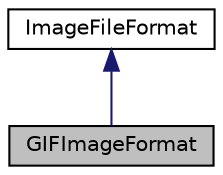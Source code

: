 digraph "GIFImageFormat"
{
  bgcolor="transparent";
  edge [fontname="Helvetica",fontsize="10",labelfontname="Helvetica",labelfontsize="10"];
  node [fontname="Helvetica",fontsize="10",shape=record];
  Node0 [label="GIFImageFormat",height=0.2,width=0.4,color="black", fillcolor="grey75", style="filled", fontcolor="black"];
  Node1 -> Node0 [dir="back",color="midnightblue",fontsize="10",style="solid",fontname="Helvetica"];
  Node1 [label="ImageFileFormat",height=0.2,width=0.4,color="black",URL="$classImageFileFormat.html",tooltip="Base-class for codecs that can read and write image file formats such as PNG, JPEG, etc. "];
}
